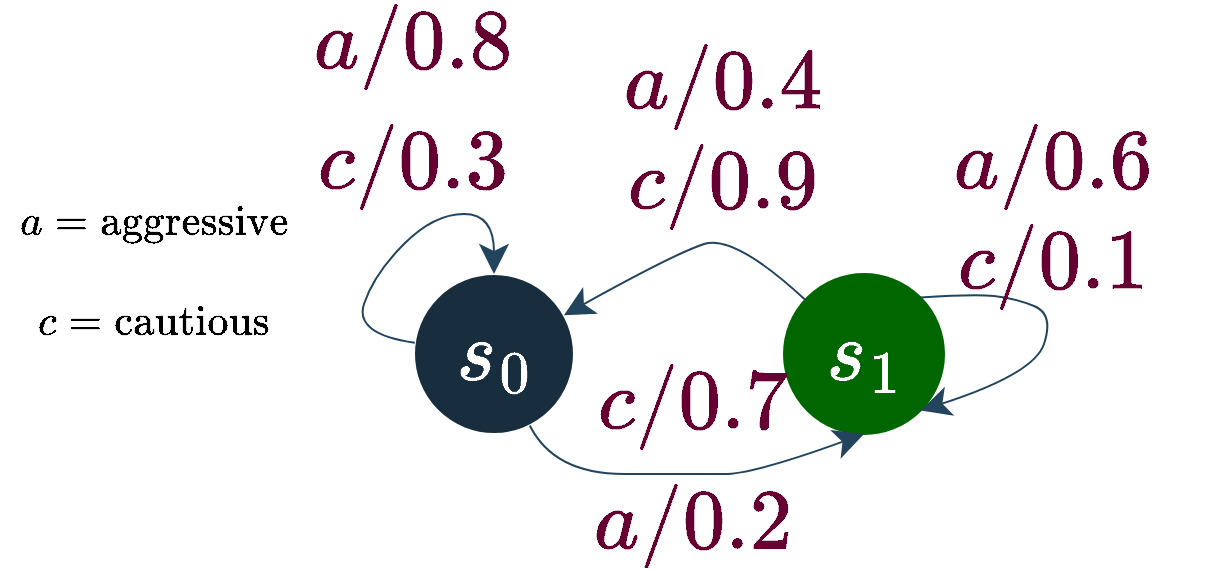 <mxfile version="26.2.3">
  <diagram name="Page-1" id="UQWio94iEB4IflkVGNqU">
    <mxGraphModel dx="897" dy="555" grid="1" gridSize="10" guides="1" tooltips="1" connect="1" arrows="1" fold="1" page="1" pageScale="1" pageWidth="850" pageHeight="1100" math="1" shadow="0">
      <root>
        <mxCell id="0" />
        <mxCell id="1" parent="0" />
        <mxCell id="Rfed7s4msLT5aDdd4w5D-1" value="&lt;font style=&quot;font-size: 36px; color: rgb(255, 255, 255);&quot;&gt;$$s_0$$&lt;/font&gt;" style="ellipse;whiteSpace=wrap;html=1;aspect=fixed;labelBackgroundColor=none;fillColor=#182E3E;strokeColor=#FFFFFF;fontColor=#660033;" parent="1" vertex="1">
          <mxGeometry x="240" y="220" width="80" height="80" as="geometry" />
        </mxCell>
        <mxCell id="Rfed7s4msLT5aDdd4w5D-3" value="&lt;span style=&quot;font-size: 36px;&quot;&gt;$$s_1$$&lt;/span&gt;" style="ellipse;whiteSpace=wrap;html=1;aspect=fixed;labelBackgroundColor=none;fillColor=#006600;strokeColor=#006600;fontColor=#ffffff;" parent="1" vertex="1">
          <mxGeometry x="425" y="220" width="80" height="80" as="geometry" />
        </mxCell>
        <mxCell id="Rfed7s4msLT5aDdd4w5D-5" value="" style="curved=1;endArrow=classic;html=1;rounded=0;entryX=0.5;entryY=0;entryDx=0;entryDy=0;labelBackgroundColor=none;strokeColor=#23445D;fontColor=#660033;endSize=12;" parent="1" source="Rfed7s4msLT5aDdd4w5D-1" target="Rfed7s4msLT5aDdd4w5D-1" edge="1">
          <mxGeometry width="50" height="50" relative="1" as="geometry">
            <mxPoint x="160" y="180" as="sourcePoint" />
            <mxPoint x="210" y="130" as="targetPoint" />
            <Array as="points">
              <mxPoint x="210" y="250" />
              <mxPoint x="220" y="220" />
              <mxPoint x="250" y="190" />
              <mxPoint x="280" y="190" />
            </Array>
          </mxGeometry>
        </mxCell>
        <mxCell id="Rfed7s4msLT5aDdd4w5D-6" value="" style="curved=1;endArrow=classic;html=1;rounded=0;entryX=0.5;entryY=1;entryDx=0;entryDy=0;labelBackgroundColor=none;strokeColor=#23445D;fontColor=#660033;endSize=12;" parent="1" source="Rfed7s4msLT5aDdd4w5D-1" target="Rfed7s4msLT5aDdd4w5D-3" edge="1">
          <mxGeometry width="50" height="50" relative="1" as="geometry">
            <mxPoint x="370" y="400" as="sourcePoint" />
            <mxPoint x="420" y="350" as="targetPoint" />
            <Array as="points">
              <mxPoint x="310" y="320" />
              <mxPoint x="380" y="320" />
              <mxPoint x="410" y="320" />
            </Array>
          </mxGeometry>
        </mxCell>
        <mxCell id="Rfed7s4msLT5aDdd4w5D-7" value="" style="curved=1;endArrow=classic;html=1;rounded=0;exitX=1;exitY=0;exitDx=0;exitDy=0;entryX=1;entryY=1;entryDx=0;entryDy=0;labelBackgroundColor=none;strokeColor=#23445D;fontColor=#660033;endSize=12;" parent="1" source="Rfed7s4msLT5aDdd4w5D-3" target="Rfed7s4msLT5aDdd4w5D-3" edge="1">
          <mxGeometry width="50" height="50" relative="1" as="geometry">
            <mxPoint x="530" y="210" as="sourcePoint" />
            <mxPoint x="580" y="160" as="targetPoint" />
            <Array as="points">
              <mxPoint x="520" y="230" />
              <mxPoint x="540" y="232" />
              <mxPoint x="560" y="240" />
              <mxPoint x="550" y="270" />
            </Array>
          </mxGeometry>
        </mxCell>
        <mxCell id="Rfed7s4msLT5aDdd4w5D-8" value="" style="curved=1;endArrow=classic;html=1;rounded=0;labelBackgroundColor=none;strokeColor=#23445D;fontColor=#660033;endSize=12;" parent="1" source="Rfed7s4msLT5aDdd4w5D-3" target="Rfed7s4msLT5aDdd4w5D-1" edge="1">
          <mxGeometry width="50" height="50" relative="1" as="geometry">
            <mxPoint x="350" y="200" as="sourcePoint" />
            <mxPoint x="400" y="150" as="targetPoint" />
            <Array as="points">
              <mxPoint x="400" y="200" />
              <mxPoint x="370" y="210" />
            </Array>
          </mxGeometry>
        </mxCell>
        <mxCell id="Rfed7s4msLT5aDdd4w5D-9" value="&lt;font style=&quot;font-size: 36px;&quot;&gt;$$c/0.3$$&lt;/font&gt;" style="text;html=1;align=center;verticalAlign=middle;whiteSpace=wrap;rounded=0;labelBackgroundColor=none;fontColor=#660033;" parent="1" vertex="1">
          <mxGeometry x="210" y="150" width="60" height="30" as="geometry" />
        </mxCell>
        <mxCell id="Rfed7s4msLT5aDdd4w5D-10" value="&lt;font style=&quot;font-size: 36px;&quot;&gt;$$c/0.7$$&lt;/font&gt;" style="text;html=1;align=center;verticalAlign=middle;whiteSpace=wrap;rounded=0;labelBackgroundColor=none;fontColor=#660033;" parent="1" vertex="1">
          <mxGeometry x="350" y="270" width="60" height="30" as="geometry" />
        </mxCell>
        <mxCell id="Rfed7s4msLT5aDdd4w5D-11" value="&lt;font style=&quot;font-size: 36px;&quot;&gt;$$c/0.1$$&lt;/font&gt;" style="text;html=1;align=center;verticalAlign=middle;whiteSpace=wrap;rounded=0;labelBackgroundColor=none;fontColor=#660033;" parent="1" vertex="1">
          <mxGeometry x="530" y="200" width="60" height="30" as="geometry" />
        </mxCell>
        <mxCell id="Rfed7s4msLT5aDdd4w5D-12" value="&lt;font style=&quot;font-size: 36px;&quot;&gt;$$c/0.9$$&lt;/font&gt;" style="text;html=1;align=center;verticalAlign=middle;whiteSpace=wrap;rounded=0;labelBackgroundColor=none;fontColor=#660033;" parent="1" vertex="1">
          <mxGeometry x="365" y="160" width="60" height="30" as="geometry" />
        </mxCell>
        <mxCell id="x6ladfpuTTRBFV2YgeAX-1" value="&lt;font style=&quot;font-size: 36px;&quot;&gt;$$a/0.8$$&lt;/font&gt;" style="text;html=1;align=center;verticalAlign=middle;whiteSpace=wrap;rounded=0;labelBackgroundColor=none;fontColor=#660033;" vertex="1" parent="1">
          <mxGeometry x="210" y="90" width="60" height="30" as="geometry" />
        </mxCell>
        <mxCell id="x6ladfpuTTRBFV2YgeAX-2" value="&lt;font style=&quot;font-size: 36px;&quot;&gt;$$a/0.2$$&lt;/font&gt;" style="text;html=1;align=center;verticalAlign=middle;whiteSpace=wrap;rounded=0;labelBackgroundColor=none;fontColor=#660033;" vertex="1" parent="1">
          <mxGeometry x="350" y="330" width="60" height="30" as="geometry" />
        </mxCell>
        <mxCell id="x6ladfpuTTRBFV2YgeAX-3" value="&lt;font style=&quot;font-size: 36px;&quot;&gt;$$a/0.4$$&lt;/font&gt;" style="text;html=1;align=center;verticalAlign=middle;whiteSpace=wrap;rounded=0;labelBackgroundColor=none;fontColor=#660033;" vertex="1" parent="1">
          <mxGeometry x="365" y="110" width="60" height="30" as="geometry" />
        </mxCell>
        <mxCell id="x6ladfpuTTRBFV2YgeAX-4" value="&lt;font style=&quot;font-size: 36px;&quot;&gt;$$a/0.6$$&lt;/font&gt;" style="text;html=1;align=center;verticalAlign=middle;whiteSpace=wrap;rounded=0;labelBackgroundColor=none;fontColor=#660033;" vertex="1" parent="1">
          <mxGeometry x="530" y="150" width="60" height="30" as="geometry" />
        </mxCell>
        <mxCell id="x6ladfpuTTRBFV2YgeAX-5" value="&lt;font style=&quot;font-size: 18px;&quot;&gt;$$a = \text{aggressive}$$&lt;/font&gt;" style="text;html=1;align=center;verticalAlign=middle;whiteSpace=wrap;rounded=0;" vertex="1" parent="1">
          <mxGeometry x="80" y="180" width="60" height="30" as="geometry" />
        </mxCell>
        <mxCell id="x6ladfpuTTRBFV2YgeAX-7" value="&lt;font style=&quot;font-size: 18px;&quot;&gt;$$c = \text{cautious}$$&lt;/font&gt;" style="text;html=1;align=center;verticalAlign=middle;whiteSpace=wrap;rounded=0;" vertex="1" parent="1">
          <mxGeometry x="80" y="230" width="60" height="30" as="geometry" />
        </mxCell>
      </root>
    </mxGraphModel>
  </diagram>
</mxfile>
